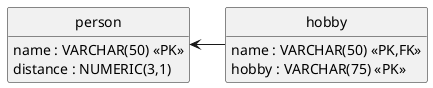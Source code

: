 @startuml KlasKompas_PDM
'configuration
hide circle
hide attributes

entity person {
    name : VARCHAR(50) <<PK>>
    distance : NUMERIC(3,1)
}

entity hobby {
    name : VARCHAR(50) <<PK,FK>>
    hobby : VARCHAR(75) <<PK>>
}

person <- hobby

@enduml